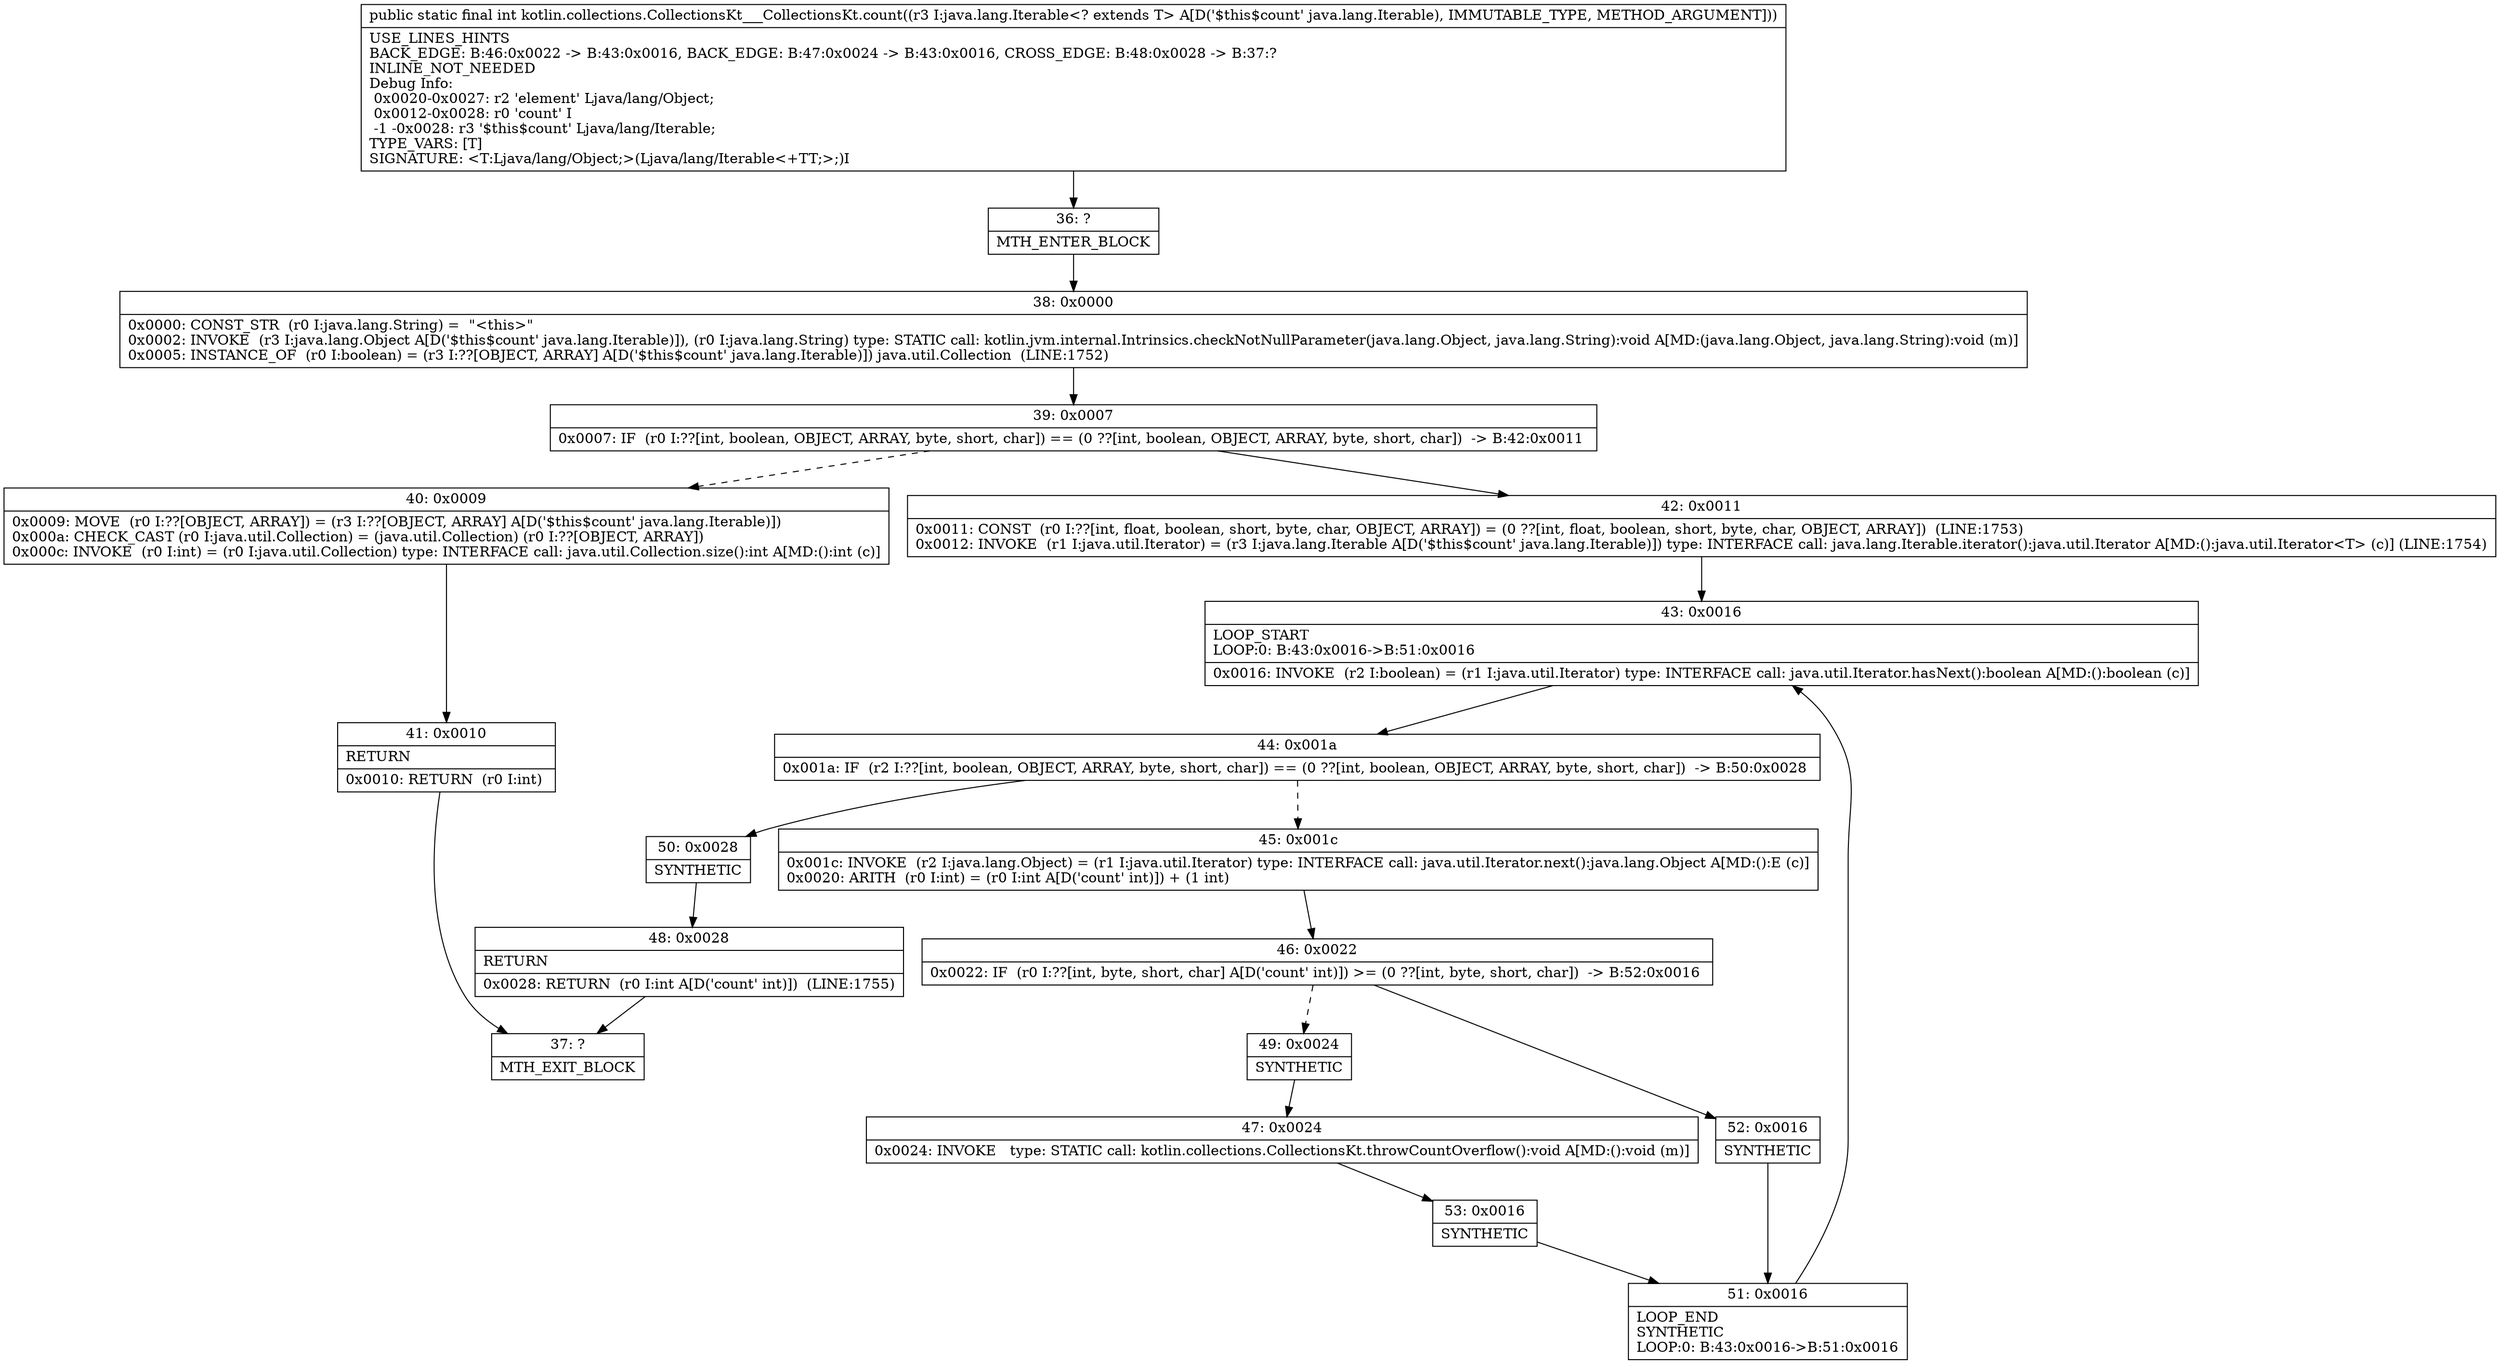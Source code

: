 digraph "CFG forkotlin.collections.CollectionsKt___CollectionsKt.count(Ljava\/lang\/Iterable;)I" {
Node_36 [shape=record,label="{36\:\ ?|MTH_ENTER_BLOCK\l}"];
Node_38 [shape=record,label="{38\:\ 0x0000|0x0000: CONST_STR  (r0 I:java.lang.String) =  \"\<this\>\" \l0x0002: INVOKE  (r3 I:java.lang.Object A[D('$this$count' java.lang.Iterable)]), (r0 I:java.lang.String) type: STATIC call: kotlin.jvm.internal.Intrinsics.checkNotNullParameter(java.lang.Object, java.lang.String):void A[MD:(java.lang.Object, java.lang.String):void (m)]\l0x0005: INSTANCE_OF  (r0 I:boolean) = (r3 I:??[OBJECT, ARRAY] A[D('$this$count' java.lang.Iterable)]) java.util.Collection  (LINE:1752)\l}"];
Node_39 [shape=record,label="{39\:\ 0x0007|0x0007: IF  (r0 I:??[int, boolean, OBJECT, ARRAY, byte, short, char]) == (0 ??[int, boolean, OBJECT, ARRAY, byte, short, char])  \-\> B:42:0x0011 \l}"];
Node_40 [shape=record,label="{40\:\ 0x0009|0x0009: MOVE  (r0 I:??[OBJECT, ARRAY]) = (r3 I:??[OBJECT, ARRAY] A[D('$this$count' java.lang.Iterable)]) \l0x000a: CHECK_CAST (r0 I:java.util.Collection) = (java.util.Collection) (r0 I:??[OBJECT, ARRAY]) \l0x000c: INVOKE  (r0 I:int) = (r0 I:java.util.Collection) type: INTERFACE call: java.util.Collection.size():int A[MD:():int (c)]\l}"];
Node_41 [shape=record,label="{41\:\ 0x0010|RETURN\l|0x0010: RETURN  (r0 I:int) \l}"];
Node_37 [shape=record,label="{37\:\ ?|MTH_EXIT_BLOCK\l}"];
Node_42 [shape=record,label="{42\:\ 0x0011|0x0011: CONST  (r0 I:??[int, float, boolean, short, byte, char, OBJECT, ARRAY]) = (0 ??[int, float, boolean, short, byte, char, OBJECT, ARRAY])  (LINE:1753)\l0x0012: INVOKE  (r1 I:java.util.Iterator) = (r3 I:java.lang.Iterable A[D('$this$count' java.lang.Iterable)]) type: INTERFACE call: java.lang.Iterable.iterator():java.util.Iterator A[MD:():java.util.Iterator\<T\> (c)] (LINE:1754)\l}"];
Node_43 [shape=record,label="{43\:\ 0x0016|LOOP_START\lLOOP:0: B:43:0x0016\-\>B:51:0x0016\l|0x0016: INVOKE  (r2 I:boolean) = (r1 I:java.util.Iterator) type: INTERFACE call: java.util.Iterator.hasNext():boolean A[MD:():boolean (c)]\l}"];
Node_44 [shape=record,label="{44\:\ 0x001a|0x001a: IF  (r2 I:??[int, boolean, OBJECT, ARRAY, byte, short, char]) == (0 ??[int, boolean, OBJECT, ARRAY, byte, short, char])  \-\> B:50:0x0028 \l}"];
Node_45 [shape=record,label="{45\:\ 0x001c|0x001c: INVOKE  (r2 I:java.lang.Object) = (r1 I:java.util.Iterator) type: INTERFACE call: java.util.Iterator.next():java.lang.Object A[MD:():E (c)]\l0x0020: ARITH  (r0 I:int) = (r0 I:int A[D('count' int)]) + (1 int) \l}"];
Node_46 [shape=record,label="{46\:\ 0x0022|0x0022: IF  (r0 I:??[int, byte, short, char] A[D('count' int)]) \>= (0 ??[int, byte, short, char])  \-\> B:52:0x0016 \l}"];
Node_49 [shape=record,label="{49\:\ 0x0024|SYNTHETIC\l}"];
Node_47 [shape=record,label="{47\:\ 0x0024|0x0024: INVOKE   type: STATIC call: kotlin.collections.CollectionsKt.throwCountOverflow():void A[MD:():void (m)]\l}"];
Node_53 [shape=record,label="{53\:\ 0x0016|SYNTHETIC\l}"];
Node_51 [shape=record,label="{51\:\ 0x0016|LOOP_END\lSYNTHETIC\lLOOP:0: B:43:0x0016\-\>B:51:0x0016\l}"];
Node_52 [shape=record,label="{52\:\ 0x0016|SYNTHETIC\l}"];
Node_50 [shape=record,label="{50\:\ 0x0028|SYNTHETIC\l}"];
Node_48 [shape=record,label="{48\:\ 0x0028|RETURN\l|0x0028: RETURN  (r0 I:int A[D('count' int)])  (LINE:1755)\l}"];
MethodNode[shape=record,label="{public static final int kotlin.collections.CollectionsKt___CollectionsKt.count((r3 I:java.lang.Iterable\<? extends T\> A[D('$this$count' java.lang.Iterable), IMMUTABLE_TYPE, METHOD_ARGUMENT]))  | USE_LINES_HINTS\lBACK_EDGE: B:46:0x0022 \-\> B:43:0x0016, BACK_EDGE: B:47:0x0024 \-\> B:43:0x0016, CROSS_EDGE: B:48:0x0028 \-\> B:37:?\lINLINE_NOT_NEEDED\lDebug Info:\l  0x0020\-0x0027: r2 'element' Ljava\/lang\/Object;\l  0x0012\-0x0028: r0 'count' I\l  \-1 \-0x0028: r3 '$this$count' Ljava\/lang\/Iterable;\lTYPE_VARS: [T]\lSIGNATURE: \<T:Ljava\/lang\/Object;\>(Ljava\/lang\/Iterable\<+TT;\>;)I\l}"];
MethodNode -> Node_36;Node_36 -> Node_38;
Node_38 -> Node_39;
Node_39 -> Node_40[style=dashed];
Node_39 -> Node_42;
Node_40 -> Node_41;
Node_41 -> Node_37;
Node_42 -> Node_43;
Node_43 -> Node_44;
Node_44 -> Node_45[style=dashed];
Node_44 -> Node_50;
Node_45 -> Node_46;
Node_46 -> Node_49[style=dashed];
Node_46 -> Node_52;
Node_49 -> Node_47;
Node_47 -> Node_53;
Node_53 -> Node_51;
Node_51 -> Node_43;
Node_52 -> Node_51;
Node_50 -> Node_48;
Node_48 -> Node_37;
}

